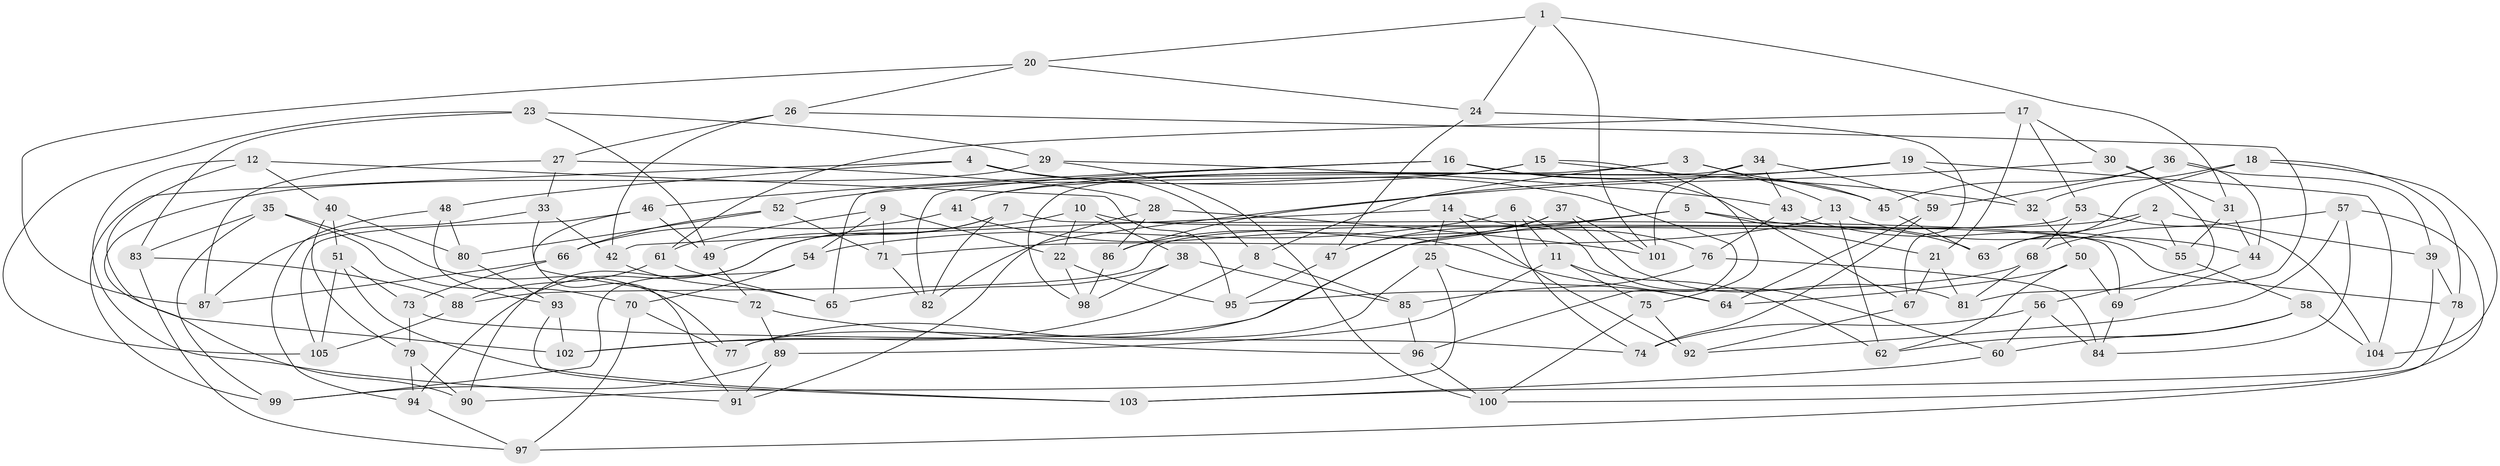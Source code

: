 // Generated by graph-tools (version 1.1) at 2025/11/02/27/25 16:11:48]
// undirected, 105 vertices, 210 edges
graph export_dot {
graph [start="1"]
  node [color=gray90,style=filled];
  1;
  2;
  3;
  4;
  5;
  6;
  7;
  8;
  9;
  10;
  11;
  12;
  13;
  14;
  15;
  16;
  17;
  18;
  19;
  20;
  21;
  22;
  23;
  24;
  25;
  26;
  27;
  28;
  29;
  30;
  31;
  32;
  33;
  34;
  35;
  36;
  37;
  38;
  39;
  40;
  41;
  42;
  43;
  44;
  45;
  46;
  47;
  48;
  49;
  50;
  51;
  52;
  53;
  54;
  55;
  56;
  57;
  58;
  59;
  60;
  61;
  62;
  63;
  64;
  65;
  66;
  67;
  68;
  69;
  70;
  71;
  72;
  73;
  74;
  75;
  76;
  77;
  78;
  79;
  80;
  81;
  82;
  83;
  84;
  85;
  86;
  87;
  88;
  89;
  90;
  91;
  92;
  93;
  94;
  95;
  96;
  97;
  98;
  99;
  100;
  101;
  102;
  103;
  104;
  105;
  1 -- 24;
  1 -- 101;
  1 -- 20;
  1 -- 31;
  2 -- 55;
  2 -- 39;
  2 -- 63;
  2 -- 102;
  3 -- 45;
  3 -- 8;
  3 -- 65;
  3 -- 13;
  4 -- 48;
  4 -- 8;
  4 -- 99;
  4 -- 96;
  5 -- 77;
  5 -- 47;
  5 -- 63;
  5 -- 21;
  6 -- 60;
  6 -- 74;
  6 -- 11;
  6 -- 54;
  7 -- 69;
  7 -- 49;
  7 -- 82;
  7 -- 90;
  8 -- 85;
  8 -- 102;
  9 -- 54;
  9 -- 71;
  9 -- 22;
  9 -- 61;
  10 -- 94;
  10 -- 22;
  10 -- 78;
  10 -- 38;
  11 -- 89;
  11 -- 75;
  11 -- 62;
  12 -- 95;
  12 -- 91;
  12 -- 40;
  12 -- 102;
  13 -- 44;
  13 -- 71;
  13 -- 62;
  14 -- 42;
  14 -- 25;
  14 -- 76;
  14 -- 92;
  15 -- 52;
  15 -- 32;
  15 -- 41;
  15 -- 75;
  16 -- 67;
  16 -- 45;
  16 -- 82;
  16 -- 46;
  17 -- 30;
  17 -- 21;
  17 -- 61;
  17 -- 53;
  18 -- 78;
  18 -- 63;
  18 -- 104;
  18 -- 32;
  19 -- 104;
  19 -- 32;
  19 -- 41;
  19 -- 86;
  20 -- 24;
  20 -- 87;
  20 -- 26;
  21 -- 81;
  21 -- 67;
  22 -- 98;
  22 -- 95;
  23 -- 29;
  23 -- 49;
  23 -- 105;
  23 -- 83;
  24 -- 67;
  24 -- 47;
  25 -- 90;
  25 -- 64;
  25 -- 77;
  26 -- 42;
  26 -- 27;
  26 -- 81;
  27 -- 28;
  27 -- 33;
  27 -- 87;
  28 -- 101;
  28 -- 91;
  28 -- 86;
  29 -- 43;
  29 -- 90;
  29 -- 100;
  30 -- 82;
  30 -- 31;
  30 -- 56;
  31 -- 44;
  31 -- 55;
  32 -- 50;
  33 -- 87;
  33 -- 42;
  33 -- 72;
  34 -- 59;
  34 -- 43;
  34 -- 98;
  34 -- 101;
  35 -- 70;
  35 -- 83;
  35 -- 77;
  35 -- 99;
  36 -- 39;
  36 -- 45;
  36 -- 44;
  36 -- 59;
  37 -- 86;
  37 -- 47;
  37 -- 81;
  37 -- 101;
  38 -- 98;
  38 -- 85;
  38 -- 65;
  39 -- 103;
  39 -- 78;
  40 -- 51;
  40 -- 80;
  40 -- 79;
  41 -- 66;
  41 -- 64;
  42 -- 65;
  43 -- 55;
  43 -- 76;
  44 -- 69;
  45 -- 63;
  46 -- 105;
  46 -- 49;
  46 -- 91;
  47 -- 95;
  48 -- 94;
  48 -- 93;
  48 -- 80;
  49 -- 72;
  50 -- 69;
  50 -- 64;
  50 -- 62;
  51 -- 105;
  51 -- 73;
  51 -- 103;
  52 -- 66;
  52 -- 80;
  52 -- 71;
  53 -- 104;
  53 -- 88;
  53 -- 68;
  54 -- 70;
  54 -- 99;
  55 -- 58;
  56 -- 74;
  56 -- 60;
  56 -- 84;
  57 -- 100;
  57 -- 84;
  57 -- 68;
  57 -- 92;
  58 -- 60;
  58 -- 62;
  58 -- 104;
  59 -- 64;
  59 -- 74;
  60 -- 103;
  61 -- 65;
  61 -- 88;
  66 -- 87;
  66 -- 73;
  67 -- 92;
  68 -- 95;
  68 -- 81;
  69 -- 84;
  70 -- 97;
  70 -- 77;
  71 -- 82;
  72 -- 89;
  72 -- 96;
  73 -- 74;
  73 -- 79;
  75 -- 100;
  75 -- 92;
  76 -- 85;
  76 -- 84;
  78 -- 97;
  79 -- 94;
  79 -- 90;
  80 -- 93;
  83 -- 88;
  83 -- 97;
  85 -- 96;
  86 -- 98;
  88 -- 105;
  89 -- 99;
  89 -- 91;
  93 -- 102;
  93 -- 103;
  94 -- 97;
  96 -- 100;
}
